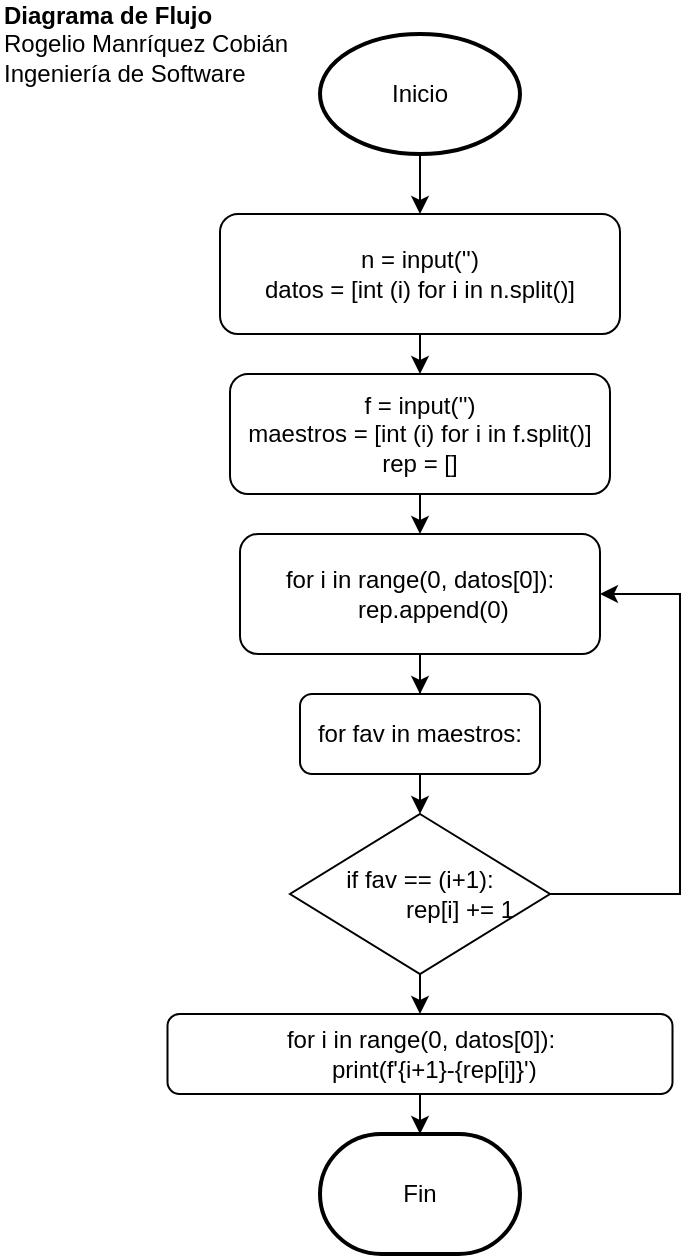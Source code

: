 <mxfile version="16.5.1" type="device"><diagram id="C5RBs43oDa-KdzZeNtuy" name="Page-1"><mxGraphModel dx="782" dy="531" grid="1" gridSize="10" guides="1" tooltips="1" connect="1" arrows="1" fold="1" page="1" pageScale="1" pageWidth="827" pageHeight="1169" math="0" shadow="0"><root><mxCell id="WIyWlLk6GJQsqaUBKTNV-0"/><mxCell id="WIyWlLk6GJQsqaUBKTNV-1" parent="WIyWlLk6GJQsqaUBKTNV-0"/><mxCell id="9DkSgjDiUAFf7oTdJPM3-1" value="Fin" style="strokeWidth=2;html=1;shape=mxgraph.flowchart.terminator;whiteSpace=wrap;" parent="WIyWlLk6GJQsqaUBKTNV-1" vertex="1"><mxGeometry x="200" y="650" width="100" height="60" as="geometry"/></mxCell><mxCell id="9DkSgjDiUAFf7oTdJPM3-11" style="edgeStyle=orthogonalEdgeStyle;rounded=0;orthogonalLoop=1;jettySize=auto;html=1;exitX=0.5;exitY=1;exitDx=0;exitDy=0;exitPerimeter=0;entryX=0.5;entryY=0;entryDx=0;entryDy=0;" parent="WIyWlLk6GJQsqaUBKTNV-1" source="9DkSgjDiUAFf7oTdJPM3-2" target="9DkSgjDiUAFf7oTdJPM3-3" edge="1"><mxGeometry relative="1" as="geometry"/></mxCell><mxCell id="9DkSgjDiUAFf7oTdJPM3-2" value="Inicio" style="strokeWidth=2;html=1;shape=mxgraph.flowchart.start_1;whiteSpace=wrap;" parent="WIyWlLk6GJQsqaUBKTNV-1" vertex="1"><mxGeometry x="200" y="100" width="100" height="60" as="geometry"/></mxCell><mxCell id="9DkSgjDiUAFf7oTdJPM3-12" style="edgeStyle=orthogonalEdgeStyle;rounded=0;orthogonalLoop=1;jettySize=auto;html=1;exitX=0.5;exitY=1;exitDx=0;exitDy=0;entryX=0.5;entryY=0;entryDx=0;entryDy=0;" parent="WIyWlLk6GJQsqaUBKTNV-1" source="9DkSgjDiUAFf7oTdJPM3-3" target="9DkSgjDiUAFf7oTdJPM3-4" edge="1"><mxGeometry relative="1" as="geometry"/></mxCell><mxCell id="9DkSgjDiUAFf7oTdJPM3-3" value="n = input('')&#10;datos = [int (i) for i in n.split()]" style="rounded=1;whiteSpace=wrap;html=1;" parent="WIyWlLk6GJQsqaUBKTNV-1" vertex="1"><mxGeometry x="150" y="190" width="200" height="60" as="geometry"/></mxCell><mxCell id="9DkSgjDiUAFf7oTdJPM3-13" style="edgeStyle=orthogonalEdgeStyle;rounded=0;orthogonalLoop=1;jettySize=auto;html=1;exitX=0.5;exitY=1;exitDx=0;exitDy=0;entryX=0.5;entryY=0;entryDx=0;entryDy=0;" parent="WIyWlLk6GJQsqaUBKTNV-1" source="9DkSgjDiUAFf7oTdJPM3-4" target="9DkSgjDiUAFf7oTdJPM3-5" edge="1"><mxGeometry relative="1" as="geometry"/></mxCell><mxCell id="9DkSgjDiUAFf7oTdJPM3-4" value="&lt;div&gt;f = input('')&lt;/div&gt;&lt;div&gt;maestros = [int (i) for i in f.split()]&lt;/div&gt;&lt;div&gt;rep = []&lt;/div&gt;" style="rounded=1;whiteSpace=wrap;html=1;" parent="WIyWlLk6GJQsqaUBKTNV-1" vertex="1"><mxGeometry x="155" y="270" width="190" height="60" as="geometry"/></mxCell><mxCell id="9DkSgjDiUAFf7oTdJPM3-14" style="edgeStyle=orthogonalEdgeStyle;rounded=0;orthogonalLoop=1;jettySize=auto;html=1;exitX=0.5;exitY=1;exitDx=0;exitDy=0;" parent="WIyWlLk6GJQsqaUBKTNV-1" source="9DkSgjDiUAFf7oTdJPM3-5" target="9DkSgjDiUAFf7oTdJPM3-6" edge="1"><mxGeometry relative="1" as="geometry"/></mxCell><mxCell id="9DkSgjDiUAFf7oTdJPM3-5" value="&lt;div&gt;for i in range(0, datos[0]):&lt;/div&gt;&lt;div&gt;&amp;nbsp; &amp;nbsp; rep.append(0)&lt;/div&gt;" style="rounded=1;whiteSpace=wrap;html=1;" parent="WIyWlLk6GJQsqaUBKTNV-1" vertex="1"><mxGeometry x="160" y="350" width="180" height="60" as="geometry"/></mxCell><mxCell id="9DkSgjDiUAFf7oTdJPM3-15" style="edgeStyle=orthogonalEdgeStyle;rounded=0;orthogonalLoop=1;jettySize=auto;html=1;exitX=0.5;exitY=1;exitDx=0;exitDy=0;entryX=0.5;entryY=0;entryDx=0;entryDy=0;" parent="WIyWlLk6GJQsqaUBKTNV-1" source="9DkSgjDiUAFf7oTdJPM3-6" target="9DkSgjDiUAFf7oTdJPM3-7" edge="1"><mxGeometry relative="1" as="geometry"/></mxCell><mxCell id="9DkSgjDiUAFf7oTdJPM3-6" value="for fav in maestros:" style="rounded=1;whiteSpace=wrap;html=1;" parent="WIyWlLk6GJQsqaUBKTNV-1" vertex="1"><mxGeometry x="190" y="430" width="120" height="40" as="geometry"/></mxCell><mxCell id="9DkSgjDiUAFf7oTdJPM3-10" style="edgeStyle=orthogonalEdgeStyle;rounded=0;orthogonalLoop=1;jettySize=auto;html=1;exitX=0.5;exitY=1;exitDx=0;exitDy=0;entryX=0.5;entryY=0;entryDx=0;entryDy=0;" parent="WIyWlLk6GJQsqaUBKTNV-1" source="9DkSgjDiUAFf7oTdJPM3-7" target="9DkSgjDiUAFf7oTdJPM3-8" edge="1"><mxGeometry relative="1" as="geometry"/></mxCell><mxCell id="1YzgsWiM_yMEErBtpzuZ-0" style="edgeStyle=orthogonalEdgeStyle;rounded=0;orthogonalLoop=1;jettySize=auto;html=1;exitX=1;exitY=0.5;exitDx=0;exitDy=0;entryX=1;entryY=0.5;entryDx=0;entryDy=0;" edge="1" parent="WIyWlLk6GJQsqaUBKTNV-1" source="9DkSgjDiUAFf7oTdJPM3-7" target="9DkSgjDiUAFf7oTdJPM3-5"><mxGeometry relative="1" as="geometry"><Array as="points"><mxPoint x="380" y="530"/><mxPoint x="380" y="380"/></Array></mxGeometry></mxCell><mxCell id="9DkSgjDiUAFf7oTdJPM3-7" value="&lt;div&gt;if fav == (i+1):&lt;/div&gt;&lt;div&gt;&amp;nbsp; &amp;nbsp; &amp;nbsp; &amp;nbsp; &amp;nbsp; &amp;nbsp; rep[i] += 1&lt;/div&gt;" style="rhombus;whiteSpace=wrap;html=1;" parent="WIyWlLk6GJQsqaUBKTNV-1" vertex="1"><mxGeometry x="185" y="490" width="130" height="80" as="geometry"/></mxCell><mxCell id="9DkSgjDiUAFf7oTdJPM3-9" style="edgeStyle=orthogonalEdgeStyle;rounded=0;orthogonalLoop=1;jettySize=auto;html=1;exitX=0.5;exitY=1;exitDx=0;exitDy=0;entryX=0.5;entryY=0;entryDx=0;entryDy=0;entryPerimeter=0;" parent="WIyWlLk6GJQsqaUBKTNV-1" source="9DkSgjDiUAFf7oTdJPM3-8" target="9DkSgjDiUAFf7oTdJPM3-1" edge="1"><mxGeometry relative="1" as="geometry"/></mxCell><mxCell id="9DkSgjDiUAFf7oTdJPM3-8" value="&lt;div&gt;for i in range(0, datos[0]):&lt;/div&gt;&lt;div&gt;&amp;nbsp; &amp;nbsp; print(f'{i+1}-{rep[i]}')&lt;/div&gt;" style="rounded=1;whiteSpace=wrap;html=1;" parent="WIyWlLk6GJQsqaUBKTNV-1" vertex="1"><mxGeometry x="123.75" y="590" width="252.5" height="40" as="geometry"/></mxCell><mxCell id="9DkSgjDiUAFf7oTdJPM3-16" value="&lt;b&gt;Diagrama de Flujo&lt;/b&gt;&lt;br&gt;Rogelio Manríquez Cobián&lt;br&gt;Ingeniería de Software" style="text;html=1;strokeColor=none;fillColor=none;align=left;verticalAlign=middle;whiteSpace=wrap;rounded=0;" parent="WIyWlLk6GJQsqaUBKTNV-1" vertex="1"><mxGeometry x="40" y="90" width="160" height="30" as="geometry"/></mxCell></root></mxGraphModel></diagram></mxfile>